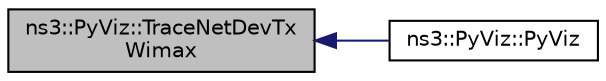 digraph "ns3::PyViz::TraceNetDevTxWimax"
{
  edge [fontname="Helvetica",fontsize="10",labelfontname="Helvetica",labelfontsize="10"];
  node [fontname="Helvetica",fontsize="10",shape=record];
  rankdir="LR";
  Node1 [label="ns3::PyViz::TraceNetDevTx\lWimax",height=0.2,width=0.4,color="black", fillcolor="grey75", style="filled", fontcolor="black"];
  Node1 -> Node2 [dir="back",color="midnightblue",fontsize="10",style="solid"];
  Node2 [label="ns3::PyViz::PyViz",height=0.2,width=0.4,color="black", fillcolor="white", style="filled",URL="$db/d7c/classns3_1_1PyViz.html#ac8be400fd6c2f4054885d6b5a6015b81"];
}
